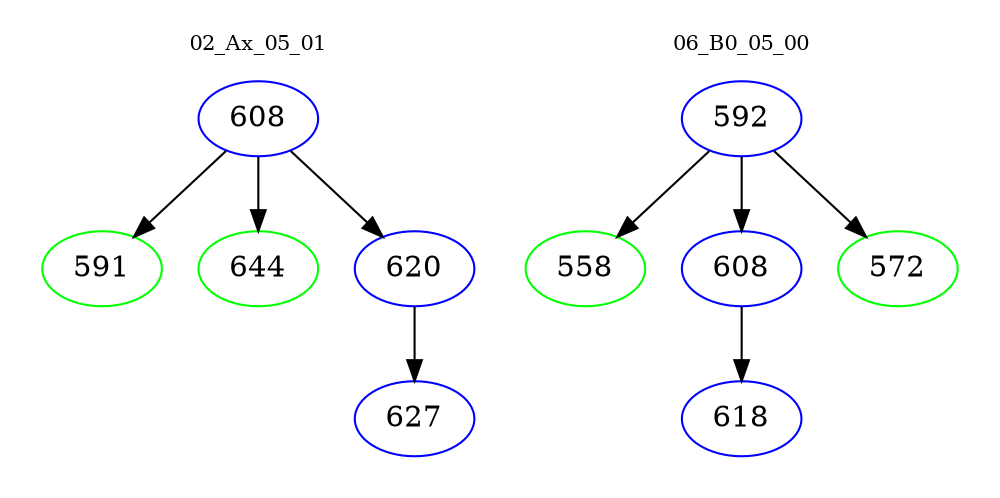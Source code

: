 digraph{
subgraph cluster_0 {
color = white
label = "02_Ax_05_01";
fontsize=10;
T0_608 [label="608", color="blue"]
T0_608 -> T0_591 [color="black"]
T0_591 [label="591", color="green"]
T0_608 -> T0_644 [color="black"]
T0_644 [label="644", color="green"]
T0_608 -> T0_620 [color="black"]
T0_620 [label="620", color="blue"]
T0_620 -> T0_627 [color="black"]
T0_627 [label="627", color="blue"]
}
subgraph cluster_1 {
color = white
label = "06_B0_05_00";
fontsize=10;
T1_592 [label="592", color="blue"]
T1_592 -> T1_558 [color="black"]
T1_558 [label="558", color="green"]
T1_592 -> T1_608 [color="black"]
T1_608 [label="608", color="blue"]
T1_608 -> T1_618 [color="black"]
T1_618 [label="618", color="blue"]
T1_592 -> T1_572 [color="black"]
T1_572 [label="572", color="green"]
}
}
